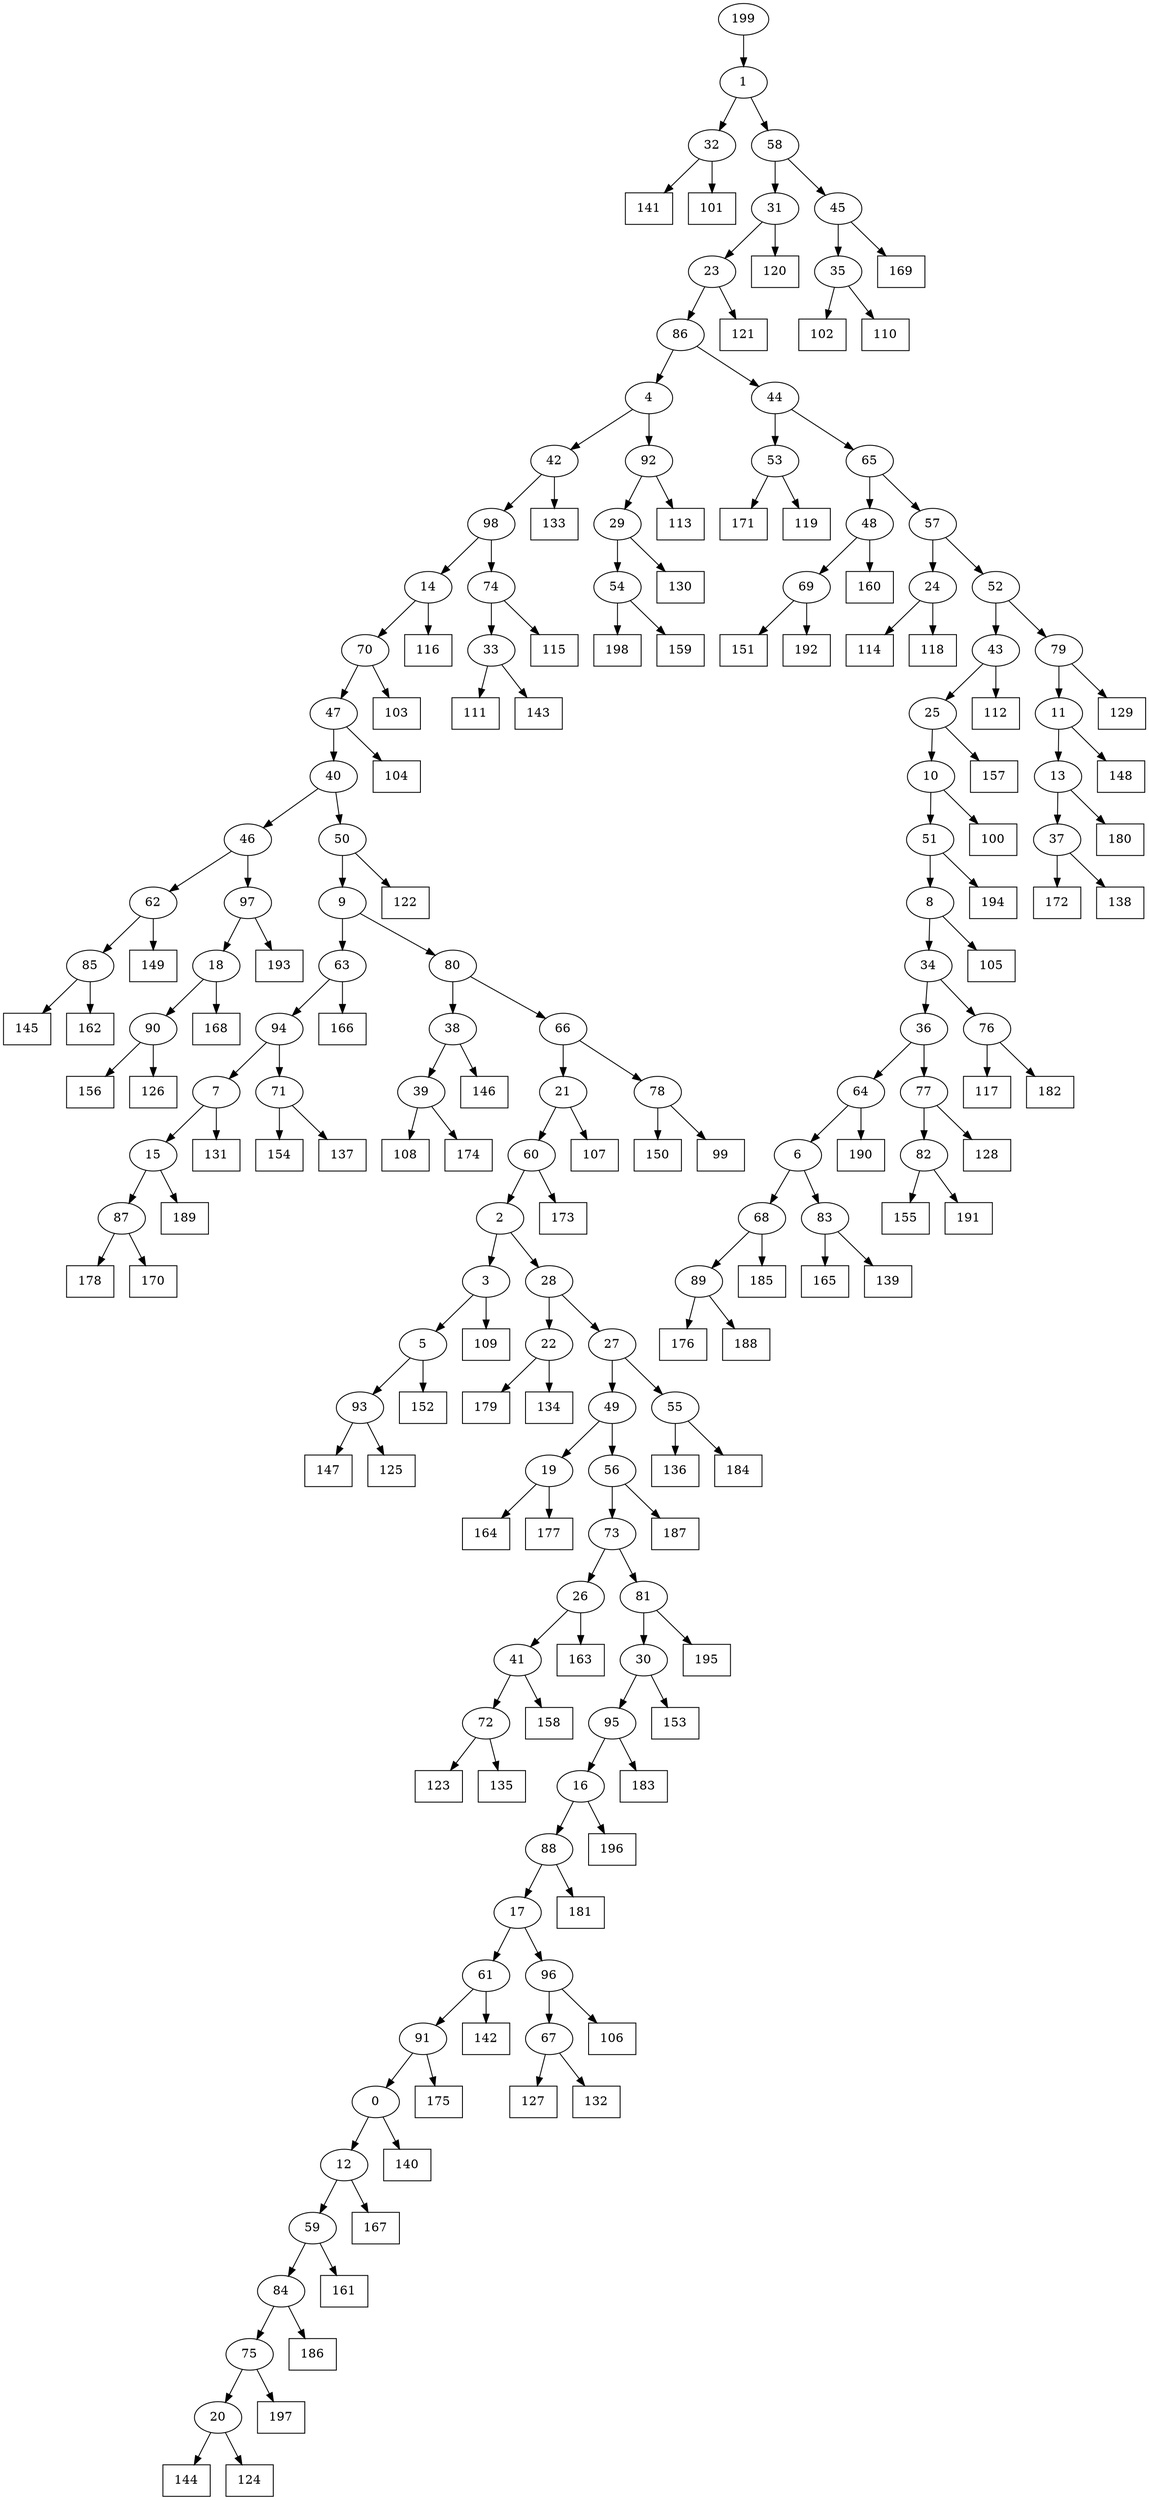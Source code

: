 digraph G {
0[label="0"];
1[label="1"];
2[label="2"];
3[label="3"];
4[label="4"];
5[label="5"];
6[label="6"];
7[label="7"];
8[label="8"];
9[label="9"];
10[label="10"];
11[label="11"];
12[label="12"];
13[label="13"];
14[label="14"];
15[label="15"];
16[label="16"];
17[label="17"];
18[label="18"];
19[label="19"];
20[label="20"];
21[label="21"];
22[label="22"];
23[label="23"];
24[label="24"];
25[label="25"];
26[label="26"];
27[label="27"];
28[label="28"];
29[label="29"];
30[label="30"];
31[label="31"];
32[label="32"];
33[label="33"];
34[label="34"];
35[label="35"];
36[label="36"];
37[label="37"];
38[label="38"];
39[label="39"];
40[label="40"];
41[label="41"];
42[label="42"];
43[label="43"];
44[label="44"];
45[label="45"];
46[label="46"];
47[label="47"];
48[label="48"];
49[label="49"];
50[label="50"];
51[label="51"];
52[label="52"];
53[label="53"];
54[label="54"];
55[label="55"];
56[label="56"];
57[label="57"];
58[label="58"];
59[label="59"];
60[label="60"];
61[label="61"];
62[label="62"];
63[label="63"];
64[label="64"];
65[label="65"];
66[label="66"];
67[label="67"];
68[label="68"];
69[label="69"];
70[label="70"];
71[label="71"];
72[label="72"];
73[label="73"];
74[label="74"];
75[label="75"];
76[label="76"];
77[label="77"];
78[label="78"];
79[label="79"];
80[label="80"];
81[label="81"];
82[label="82"];
83[label="83"];
84[label="84"];
85[label="85"];
86[label="86"];
87[label="87"];
88[label="88"];
89[label="89"];
90[label="90"];
91[label="91"];
92[label="92"];
93[label="93"];
94[label="94"];
95[label="95"];
96[label="96"];
97[label="97"];
98[label="98"];
99[shape=box,label="105"];
100[shape=box,label="176"];
101[shape=box,label="102"];
102[shape=box,label="146"];
103[shape=box,label="108"];
104[shape=box,label="114"];
105[shape=box,label="164"];
106[shape=box,label="152"];
107[shape=box,label="194"];
108[shape=box,label="165"];
109[shape=box,label="136"];
110[shape=box,label="116"];
111[shape=box,label="145"];
112[shape=box,label="180"];
113[shape=box,label="142"];
114[shape=box,label="151"];
115[shape=box,label="100"];
116[shape=box,label="130"];
117[shape=box,label="188"];
118[shape=box,label="171"];
119[shape=box,label="189"];
120[shape=box,label="186"];
121[shape=box,label="144"];
122[shape=box,label="177"];
123[shape=box,label="127"];
124[shape=box,label="131"];
125[shape=box,label="117"];
126[shape=box,label="182"];
127[shape=box,label="198"];
128[shape=box,label="149"];
129[shape=box,label="174"];
130[shape=box,label="193"];
131[shape=box,label="150"];
132[shape=box,label="175"];
133[shape=box,label="160"];
134[shape=box,label="104"];
135[shape=box,label="158"];
136[shape=box,label="106"];
137[shape=box,label="190"];
138[shape=box,label="123"];
139[shape=box,label="119"];
140[shape=box,label="161"];
141[shape=box,label="141"];
142[shape=box,label="166"];
143[shape=box,label="128"];
144[shape=box,label="179"];
145[shape=box,label="132"];
146[shape=box,label="155"];
147[shape=box,label="181"];
148[shape=box,label="154"];
149[shape=box,label="99"];
150[shape=box,label="163"];
151[shape=box,label="173"];
152[shape=box,label="107"];
153[shape=box,label="196"];
154[shape=box,label="169"];
155[shape=box,label="183"];
156[shape=box,label="178"];
157[shape=box,label="157"];
158[shape=box,label="187"];
159[shape=box,label="115"];
160[shape=box,label="110"];
161[shape=box,label="113"];
162[shape=box,label="135"];
163[shape=box,label="170"];
164[shape=box,label="111"];
165[shape=box,label="172"];
166[shape=box,label="103"];
167[shape=box,label="129"];
168[shape=box,label="197"];
169[shape=box,label="134"];
170[shape=box,label="184"];
171[shape=box,label="133"];
172[shape=box,label="168"];
173[shape=box,label="109"];
174[shape=box,label="156"];
175[shape=box,label="159"];
176[shape=box,label="162"];
177[shape=box,label="121"];
178[shape=box,label="122"];
179[shape=box,label="185"];
180[shape=box,label="120"];
181[shape=box,label="126"];
182[shape=box,label="137"];
183[shape=box,label="139"];
184[shape=box,label="124"];
185[shape=box,label="195"];
186[shape=box,label="147"];
187[shape=box,label="118"];
188[shape=box,label="192"];
189[shape=box,label="148"];
190[shape=box,label="101"];
191[shape=box,label="143"];
192[shape=box,label="112"];
193[shape=box,label="153"];
194[shape=box,label="191"];
195[shape=box,label="138"];
196[shape=box,label="167"];
197[shape=box,label="125"];
198[shape=box,label="140"];
199[label="199"];
39->103 ;
31->180 ;
72->162 ;
92->161 ;
29->54 ;
54->175 ;
90->174 ;
53->118 ;
47->134 ;
3->173 ;
63->142 ;
87->156 ;
71->182 ;
83->108 ;
59->140 ;
55->170 ;
97->130 ;
62->128 ;
95->155 ;
19->122 ;
5->106 ;
42->98 ;
82->146 ;
88->147 ;
20->184 ;
67->145 ;
50->178 ;
14->110 ;
65->48 ;
20->121 ;
199->1 ;
75->20 ;
78->149 ;
84->120 ;
16->88 ;
30->95 ;
58->45 ;
79->167 ;
23->86 ;
33->164 ;
9->63 ;
49->19 ;
19->105 ;
12->196 ;
61->113 ;
76->125 ;
24->187 ;
38->102 ;
70->166 ;
58->31 ;
18->172 ;
30->193 ;
67->123 ;
41->135 ;
75->168 ;
52->43 ;
43->192 ;
34->36 ;
32->141 ;
32->190 ;
26->150 ;
60->151 ;
15->87 ;
17->61 ;
0->198 ;
59->84 ;
84->75 ;
22->169 ;
71->148 ;
74->159 ;
80->66 ;
66->78 ;
61->91 ;
91->132 ;
29->116 ;
1->32 ;
36->77 ;
77->143 ;
92->29 ;
96->67 ;
2->28 ;
35->160 ;
21->152 ;
36->64 ;
64->137 ;
81->30 ;
43->25 ;
1->58 ;
77->82 ;
82->194 ;
87->163 ;
8->99 ;
78->131 ;
27->49 ;
6->68 ;
95->16 ;
44->65 ;
65->57 ;
98->14 ;
46->62 ;
38->39 ;
39->129 ;
16->153 ;
31->23 ;
23->177 ;
68->89 ;
73->26 ;
98->74 ;
7->15 ;
15->119 ;
66->21 ;
21->60 ;
86->4 ;
85->111 ;
12->59 ;
37->165 ;
93->197 ;
28->27 ;
72->138 ;
85->176 ;
45->35 ;
35->101 ;
14->70 ;
40->46 ;
93->186 ;
97->18 ;
7->124 ;
3->5 ;
13->37 ;
89->117 ;
83->183 ;
96->136 ;
56->73 ;
68->179 ;
63->94 ;
94->71 ;
48->133 ;
45->154 ;
70->47 ;
27->55 ;
55->109 ;
10->51 ;
88->17 ;
17->96 ;
44->53 ;
57->52 ;
52->79 ;
51->107 ;
60->2 ;
2->3 ;
25->157 ;
18->90 ;
90->181 ;
48->69 ;
5->93 ;
79->11 ;
11->189 ;
89->100 ;
74->33 ;
33->191 ;
86->44 ;
40->50 ;
50->9 ;
69->188 ;
4->42 ;
42->171 ;
9->80 ;
80->38 ;
94->7 ;
8->34 ;
53->139 ;
26->41 ;
41->72 ;
54->127 ;
28->22 ;
22->144 ;
69->114 ;
25->10 ;
4->92 ;
91->0 ;
0->12 ;
62->85 ;
57->24 ;
24->104 ;
46->97 ;
64->6 ;
6->83 ;
37->195 ;
73->81 ;
81->185 ;
47->40 ;
34->76 ;
76->126 ;
10->115 ;
49->56 ;
56->158 ;
51->8 ;
11->13 ;
13->112 ;
}
